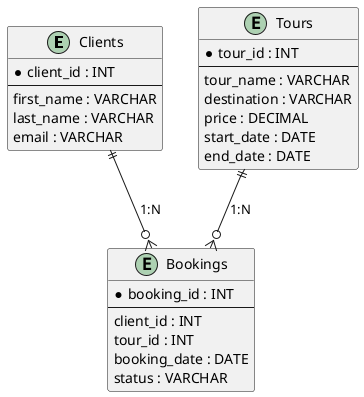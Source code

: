 @startuml
entity "Clients" {
  * client_id : INT
  --
  first_name : VARCHAR
  last_name : VARCHAR
  email : VARCHAR
}

entity "Tours" {
  * tour_id : INT
  --
  tour_name : VARCHAR
  destination : VARCHAR
  price : DECIMAL
  start_date : DATE
  end_date : DATE
}

entity "Bookings" {
  * booking_id : INT
  --
  client_id : INT
  tour_id : INT
  booking_date : DATE
  status : VARCHAR
}

' Defining the many-to-many relationship
Clients ||--o{ Bookings : "1:N"
Tours ||--o{ Bookings : "1:N"
@enduml
